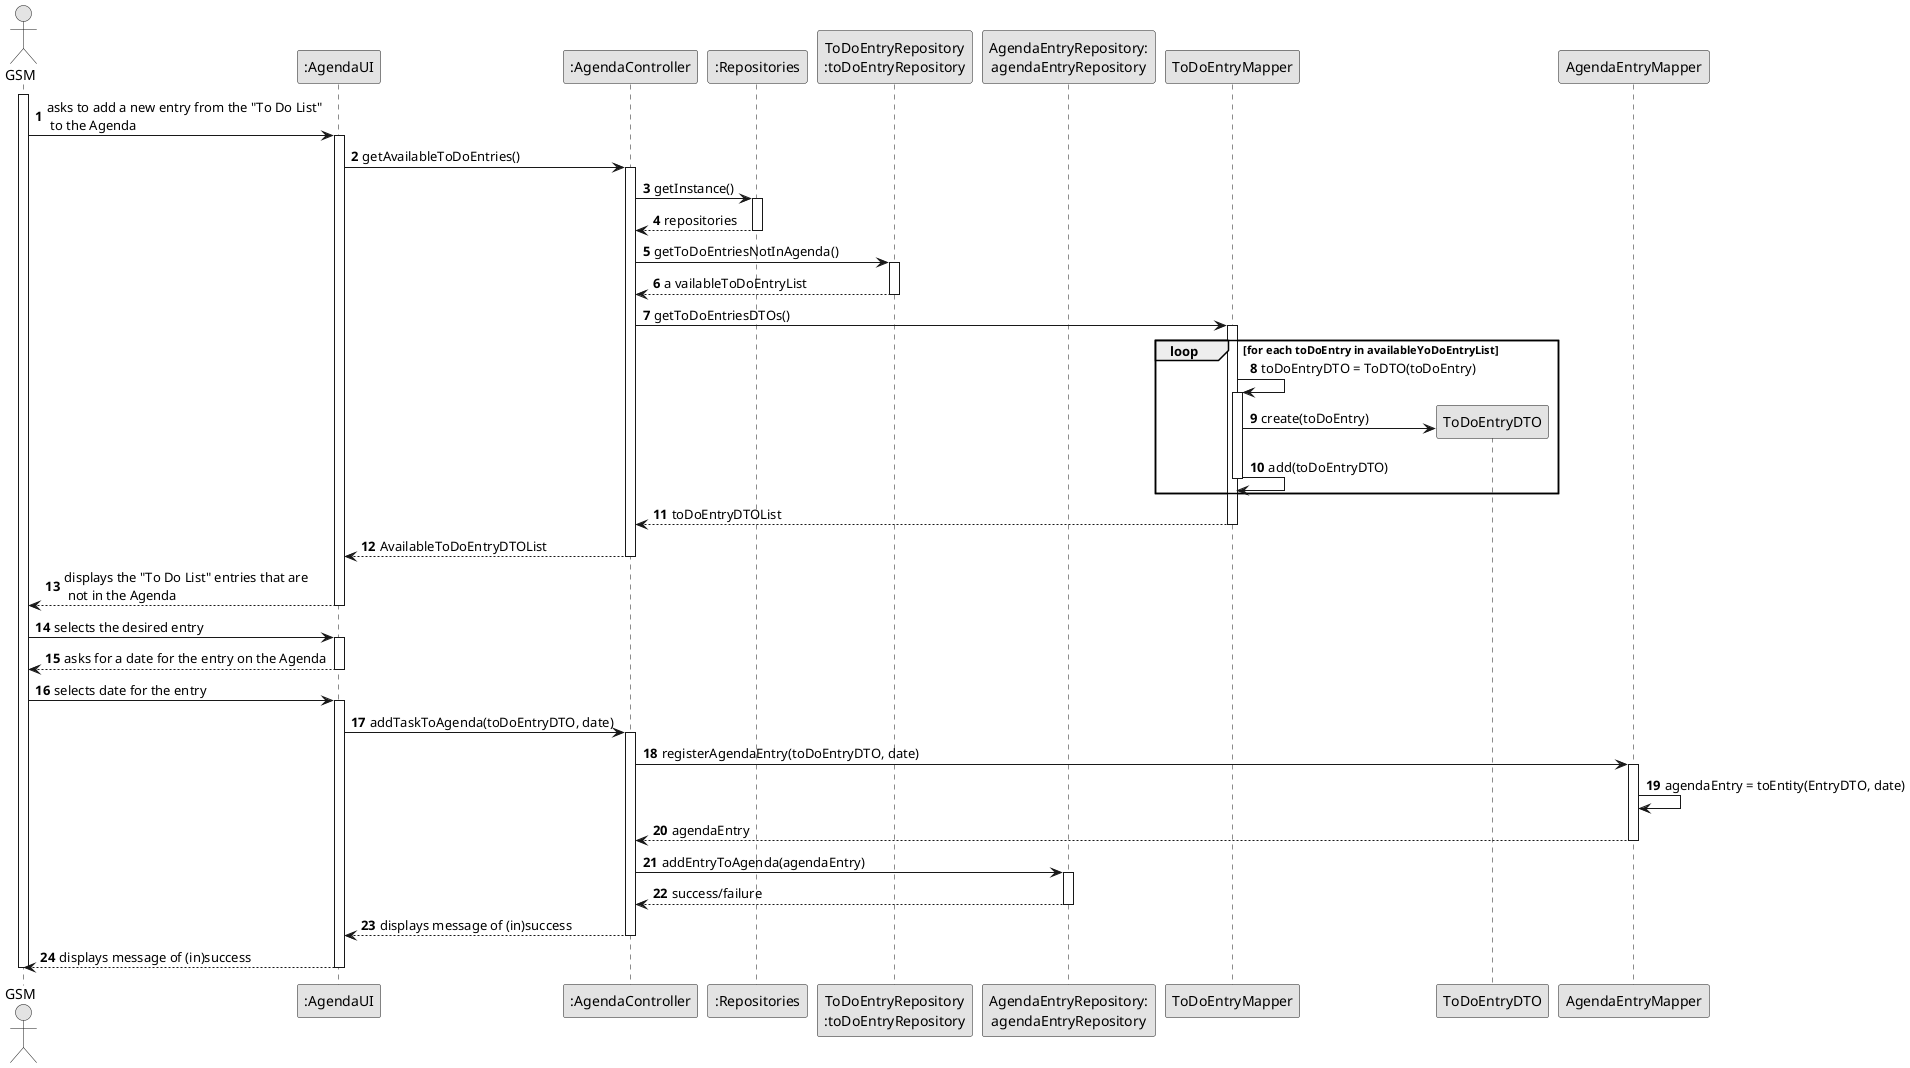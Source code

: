 @startuml
skinparam monochrome true
skinparam packageStyle rectangle
skinparam shadowing false

autonumber

actor "GSM" as Employee
participant ":AgendaUI" as UI
participant ":AgendaController" as CTRL
participant ":Repositories" as RepositorySingleton
participant "ToDoEntryRepository\n:toDoEntryRepository" as TaskRepo
participant "AgendaEntryRepository:\nagendaEntryRepository"
participant "ToDoEntryMapper"
participant "ToDoEntryDTO"
participant "AgendaEntryMapper"

activate Employee

    Employee -> UI : asks to add a new entry from the "To Do List"\n to the Agenda
    activate UI

        UI -> CTRL : getAvailableToDoEntries()
        activate CTRL

            CTRL -> RepositorySingleton : getInstance()
            activate RepositorySingleton

                RepositorySingleton --> CTRL: repositories
            deactivate RepositorySingleton

            CTRL -> TaskRepo : getToDoEntriesNotInAgenda()
            activate TaskRepo

                TaskRepo --> CTRL : a vailableToDoEntryList
            deactivate TaskRepo


                CTRL -> "ToDoEntryMapper" :getToDoEntriesDTOs()
                activate "ToDoEntryMapper"


                loop for each toDoEntry in availableYoDoEntryList
                                           ToDoEntryMapper -> ToDoEntryMapper: toDoEntryDTO = ToDTO(toDoEntry)
                                           activate ToDoEntryMapper
                                               ToDoEntryMapper -> ToDoEntryDTO**: create(toDoEntry)
                                               ToDoEntryMapper -> "ToDoEntryMapper": add(toDoEntryDTO)
                                           deactivate ToDoEntryMapper
                                       end


                "ToDoEntryMapper" -->  CTRL :toDoEntryDTOList
                deactivate "ToDoEntryMapper"





            CTRL --> UI : AvailableToDoEntryDTOList
        deactivate CTRL

        UI --> Employee : displays the "To Do List" entries that are\n not in the Agenda
    deactivate UI

    Employee -> UI : selects the desired entry
    activate UI

        UI --> Employee : asks for a date for the entry on the Agenda
    deactivate UI

    Employee -> UI : selects date for the entry
    activate UI

        UI -> CTRL : addTaskToAgenda(toDoEntryDTO, date)
        activate CTRL

        CTRL -> "AgendaEntryMapper" :registerAgendaEntry(toDoEntryDTO, date)
                        activate "AgendaEntryMapper"

                               "AgendaEntryMapper" -> "AgendaEntryMapper" : agendaEntry = toEntity(EntryDTO, date)


                        "AgendaEntryMapper" -->  CTRL :agendaEntry
                        deactivate "AgendaEntryMapper"



            CTRL -> "AgendaEntryRepository:\nagendaEntryRepository" : addEntryToAgenda(agendaEntry)
            activate "AgendaEntryRepository:\nagendaEntryRepository"

                "AgendaEntryRepository:\nagendaEntryRepository"--> CTRL : success/failure
            deactivate "AgendaEntryRepository:\nagendaEntryRepository"

            CTRL --> UI : displays message of (in)success
        deactivate CTRL

        UI --> Employee : displays message of (in)success
    deactivate UI

deactivate Employee

@enduml
